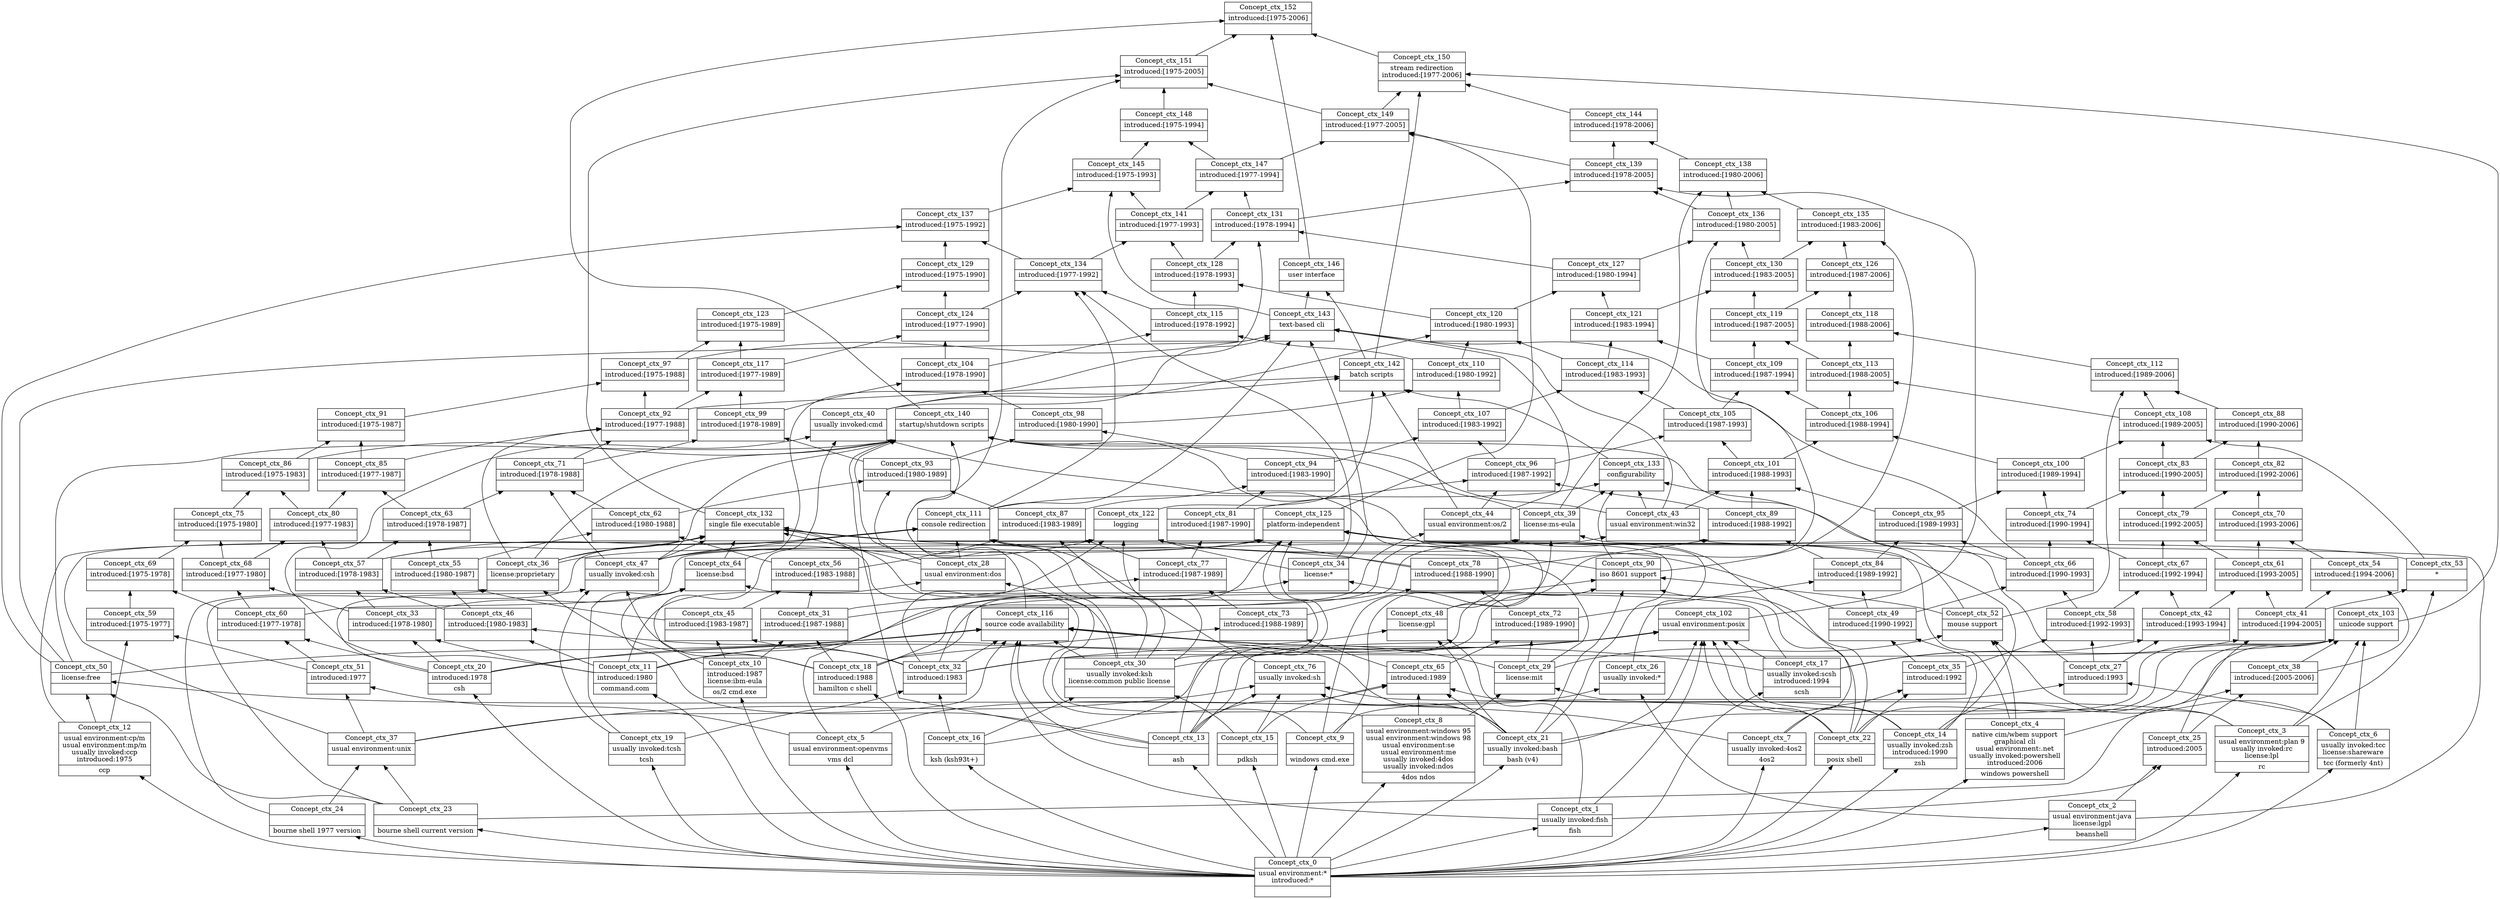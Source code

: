 digraph G { 
	rankdir=BT;
subgraph ctx { 
label="ctx";
1 [shape=record,label="{Concept_ctx_0|usual environment:*\nintroduced:*\n|}"];
2 [shape=record,label="{Concept_ctx_14|usually invoked:zsh\nintroduced:1990\n|zsh\n}"];
3 [shape=record,label="{Concept_ctx_4|native cim/wbem support\ngraphical cli\nusual environment:.net\nusually invoked:powershell\nintroduced:2006\n|windows powershell\n}"];
4 [shape=record,label="{Concept_ctx_1|usually invoked:fish\n|fish\n}"];
5 [shape=record,label="{Concept_ctx_17|usually invoked:scsh\nintroduced:1994\n|scsh\n}"];
6 [shape=record,label="{Concept_ctx_23||bourne shell current version\n}"];
7 [shape=record,label="{Concept_ctx_3|usual environment:plan 9\nusually invoked:rc\nlicense:lpl\n|rc\n}"];
8 [shape=record,label="{Concept_ctx_6|usually invoked:tcc\nlicense:shareware\n|tcc (formerly 4nt)\n}"];
9 [shape=record,label="{Concept_ctx_18|introduced:1988\n|hamilton c shell\n}"];
10 [shape=record,label="{Concept_ctx_7|usually invoked:4os2\n|4os2\n}"];
11 [shape=record,label="{Concept_ctx_12|usual environment:cp/m\nusual environment:mp/m\nusually invoked:ccp\nintroduced:1975\n|ccp\n}"];
12 [shape=record,label="{Concept_ctx_8|usual environment:windows 95\nusual environment:windows 98\nusual environment:se\nusual environment:me\nusually invoked:4dos\nusually invoked:ndos\n|4dos ndos\n}"];
13 [shape=record,label="{Concept_ctx_5|usual environment:openvms\n|vms dcl\n}"];
14 [shape=record,label="{Concept_ctx_2|usual environment:java\nlicense:lgpl\n|beanshell\n}"];
15 [shape=record,label="{Concept_ctx_21|usually invoked:bash\n|bash (v4)\n}"];
16 [shape=record,label="{Concept_ctx_19|usually invoked:tcsh\n|tcsh\n}"];
17 [shape=record,label="{Concept_ctx_16||ksh (ksh93t+)\n}"];
18 [shape=record,label="{Concept_ctx_15||pdksh\n}"];
19 [shape=record,label="{Concept_ctx_9||windows cmd.exe\n}"];
20 [shape=record,label="{Concept_ctx_11|introduced:1980\n|command.com\n}"];
21 [shape=record,label="{Concept_ctx_10|introduced:1987\nlicense:ibm-eula\n|os/2 cmd.exe\n}"];
22 [shape=record,label="{Concept_ctx_20|introduced:1978\n|csh\n}"];
23 [shape=record,label="{Concept_ctx_22||posix shell\n}"];
24 [shape=record,label="{Concept_ctx_24||bourne shell 1977 version\n}"];
25 [shape=record,label="{Concept_ctx_13||ash\n}"];
26 [shape=record,label="{Concept_ctx_37|usual environment:unix\n|}"];
27 [shape=record,label="{Concept_ctx_28|usual environment:dos\n|}"];
28 [shape=record,label="{Concept_ctx_30|usually invoked:ksh\nlicense:common public license\n|}"];
29 [shape=record,label="{Concept_ctx_26|usually invoked:*\n|}"];
30 [shape=record,label="{Concept_ctx_32|introduced:1983\n|}"];
31 [shape=record,label="{Concept_ctx_35|introduced:1992\n|}"];
32 [shape=record,label="{Concept_ctx_27|introduced:1993\n|}"];
33 [shape=record,label="{Concept_ctx_25|introduced:2005\n|}"];
34 [shape=record,label="{Concept_ctx_33|introduced:[1978-1980]\n|}"];
35 [shape=record,label="{Concept_ctx_31|introduced:[1987-1988]\n|}"];
36 [shape=record,label="{Concept_ctx_36|license:proprietary\n|}"];
37 [shape=record,label="{Concept_ctx_34|license:*\n|}"];
38 [shape=record,label="{Concept_ctx_29|license:mit\n|}"];
39 [shape=record,label="{Concept_ctx_43|usual environment:win32\n|}"];
40 [shape=record,label="{Concept_ctx_44|usual environment:os/2\n|}"];
41 [shape=record,label="{Concept_ctx_47|usually invoked:csh\n|}"];
42 [shape=record,label="{Concept_ctx_40|usually invoked:cmd\n|}"];
43 [shape=record,label="{Concept_ctx_51|introduced:1977\n|}"];
44 [shape=record,label="{Concept_ctx_46|introduced:[1980-1983]\n|}"];
45 [shape=record,label="{Concept_ctx_45|introduced:[1983-1987]\n|}"];
46 [shape=record,label="{Concept_ctx_49|introduced:[1990-1992]\n|}"];
47 [shape=record,label="{Concept_ctx_42|introduced:[1993-1994]\n|}"];
48 [shape=record,label="{Concept_ctx_41|introduced:[1994-2005]\n|}"];
49 [shape=record,label="{Concept_ctx_38|introduced:[2005-2006]\n|}"];
50 [shape=record,label="{Concept_ctx_50|license:free\n|}"];
51 [shape=record,label="{Concept_ctx_48|license:gpl\n|}"];
52 [shape=record,label="{Concept_ctx_39|license:ms-eula\n|}"];
53 [shape=record,label="{Concept_ctx_52|mouse support\n|}"];
54 [shape=record,label="{Concept_ctx_53|*\n|}"];
55 [shape=record,label="{Concept_ctx_59|introduced:[1975-1977]\n|}"];
56 [shape=record,label="{Concept_ctx_60|introduced:[1977-1978]\n|}"];
57 [shape=record,label="{Concept_ctx_58|introduced:[1992-1993]\n|}"];
58 [shape=record,label="{Concept_ctx_57|introduced:[1978-1983]\n|}"];
59 [shape=record,label="{Concept_ctx_55|introduced:[1980-1987]\n|}"];
60 [shape=record,label="{Concept_ctx_56|introduced:[1983-1988]\n|}"];
61 [shape=record,label="{Concept_ctx_54|introduced:[1994-2006]\n|}"];
62 [shape=record,label="{Concept_ctx_65|introduced:1989\n|}"];
63 [shape=record,label="{Concept_ctx_69|introduced:[1975-1978]\n|}"];
64 [shape=record,label="{Concept_ctx_68|introduced:[1977-1980]\n|}"];
65 [shape=record,label="{Concept_ctx_66|introduced:[1990-1993]\n|}"];
66 [shape=record,label="{Concept_ctx_67|introduced:[1992-1994]\n|}"];
67 [shape=record,label="{Concept_ctx_61|introduced:[1993-2005]\n|}"];
68 [shape=record,label="{Concept_ctx_63|introduced:[1978-1987]\n|}"];
69 [shape=record,label="{Concept_ctx_62|introduced:[1980-1988]\n|}"];
70 [shape=record,label="{Concept_ctx_64|license:bsd\n|}"];
71 [shape=record,label="{Concept_ctx_76|usually invoked:sh\n|}"];
72 [shape=record,label="{Concept_ctx_73|introduced:[1988-1989]\n|}"];
73 [shape=record,label="{Concept_ctx_72|introduced:[1989-1990]\n|}"];
74 [shape=record,label="{Concept_ctx_75|introduced:[1975-1980]\n|}"];
75 [shape=record,label="{Concept_ctx_74|introduced:[1990-1994]\n|}"];
76 [shape=record,label="{Concept_ctx_70|introduced:[1993-2006]\n|}"];
77 [shape=record,label="{Concept_ctx_71|introduced:[1978-1988]\n|}"];
78 [shape=record,label="{Concept_ctx_77|introduced:[1987-1989]\n|}"];
79 [shape=record,label="{Concept_ctx_78|introduced:[1988-1990]\n|}"];
80 [shape=record,label="{Concept_ctx_80|introduced:[1977-1983]\n|}"];
81 [shape=record,label="{Concept_ctx_79|introduced:[1992-2005]\n|}"];
82 [shape=record,label="{Concept_ctx_84|introduced:[1989-1992]\n|}"];
83 [shape=record,label="{Concept_ctx_81|introduced:[1987-1990]\n|}"];
84 [shape=record,label="{Concept_ctx_86|introduced:[1975-1983]\n|}"];
85 [shape=record,label="{Concept_ctx_85|introduced:[1977-1987]\n|}"];
86 [shape=record,label="{Concept_ctx_83|introduced:[1990-2005]\n|}"];
87 [shape=record,label="{Concept_ctx_82|introduced:[1992-2006]\n|}"];
88 [shape=record,label="{Concept_ctx_90|iso 8601 support\n|}"];
89 [shape=record,label="{Concept_ctx_87|introduced:[1983-1989]\n|}"];
90 [shape=record,label="{Concept_ctx_89|introduced:[1988-1992]\n|}"];
91 [shape=record,label="{Concept_ctx_91|introduced:[1975-1987]\n|}"];
92 [shape=record,label="{Concept_ctx_92|introduced:[1977-1988]\n|}"];
93 [shape=record,label="{Concept_ctx_88|introduced:[1990-2006]\n|}"];
94 [shape=record,label="{Concept_ctx_95|introduced:[1989-1993]\n|}"];
95 [shape=record,label="{Concept_ctx_93|introduced:[1980-1989]\n|}"];
96 [shape=record,label="{Concept_ctx_94|introduced:[1983-1990]\n|}"];
97 [shape=record,label="{Concept_ctx_96|introduced:[1987-1992]\n|}"];
98 [shape=record,label="{Concept_ctx_97|introduced:[1975-1988]\n|}"];
99 [shape=record,label="{Concept_ctx_103|unicode support\n|}"];
100 [shape=record,label="{Concept_ctx_102|usual environment:posix\n|}"];
101 [shape=record,label="{Concept_ctx_101|introduced:[1988-1993]\n|}"];
102 [shape=record,label="{Concept_ctx_100|introduced:[1989-1994]\n|}"];
103 [shape=record,label="{Concept_ctx_99|introduced:[1978-1989]\n|}"];
104 [shape=record,label="{Concept_ctx_98|introduced:[1980-1990]\n|}"];
105 [shape=record,label="{Concept_ctx_107|introduced:[1983-1992]\n|}"];
106 [shape=record,label="{Concept_ctx_105|introduced:[1987-1993]\n|}"];
107 [shape=record,label="{Concept_ctx_106|introduced:[1988-1994]\n|}"];
108 [shape=record,label="{Concept_ctx_104|introduced:[1978-1990]\n|}"];
109 [shape=record,label="{Concept_ctx_111|console redirection\n|}"];
110 [shape=record,label="{Concept_ctx_108|introduced:[1989-2005]\n|}"];
111 [shape=record,label="{Concept_ctx_110|introduced:[1980-1992]\n|}"];
112 [shape=record,label="{Concept_ctx_109|introduced:[1987-1994]\n|}"];
113 [shape=record,label="{Concept_ctx_116|source code availability\n|}"];
114 [shape=record,label="{Concept_ctx_117|introduced:[1977-1989]\n|}"];
115 [shape=record,label="{Concept_ctx_114|introduced:[1983-1993]\n|}"];
116 [shape=record,label="{Concept_ctx_113|introduced:[1988-2005]\n|}"];
117 [shape=record,label="{Concept_ctx_112|introduced:[1989-2006]\n|}"];
118 [shape=record,label="{Concept_ctx_115|introduced:[1978-1992]\n|}"];
119 [shape=record,label="{Concept_ctx_125|platform-independent\n|}"];
120 [shape=record,label="{Concept_ctx_122|logging\n|}"];
121 [shape=record,label="{Concept_ctx_123|introduced:[1975-1989]\n|}"];
122 [shape=record,label="{Concept_ctx_124|introduced:[1977-1990]\n|}"];
123 [shape=record,label="{Concept_ctx_120|introduced:[1980-1993]\n|}"];
124 [shape=record,label="{Concept_ctx_121|introduced:[1983-1994]\n|}"];
125 [shape=record,label="{Concept_ctx_119|introduced:[1987-2005]\n|}"];
126 [shape=record,label="{Concept_ctx_118|introduced:[1988-2006]\n|}"];
127 [shape=record,label="{Concept_ctx_129|introduced:[1975-1990]\n|}"];
128 [shape=record,label="{Concept_ctx_128|introduced:[1978-1993]\n|}"];
129 [shape=record,label="{Concept_ctx_127|introduced:[1980-1994]\n|}"];
130 [shape=record,label="{Concept_ctx_126|introduced:[1987-2006]\n|}"];
131 [shape=record,label="{Concept_ctx_133|configurability\n|}"];
132 [shape=record,label="{Concept_ctx_132|single file executable\n|}"];
133 [shape=record,label="{Concept_ctx_134|introduced:[1977-1992]\n|}"];
134 [shape=record,label="{Concept_ctx_130|introduced:[1983-2005]\n|}"];
135 [shape=record,label="{Concept_ctx_131|introduced:[1978-1994]\n|}"];
136 [shape=record,label="{Concept_ctx_137|introduced:[1975-1992]\n|}"];
137 [shape=record,label="{Concept_ctx_136|introduced:[1980-2005]\n|}"];
138 [shape=record,label="{Concept_ctx_135|introduced:[1983-2006]\n|}"];
139 [shape=record,label="{Concept_ctx_142|batch scripts\n|}"];
140 [shape=record,label="{Concept_ctx_140|startup/shutdown scripts\n|}"];
141 [shape=record,label="{Concept_ctx_143|text-based cli\n|}"];
142 [shape=record,label="{Concept_ctx_141|introduced:[1977-1993]\n|}"];
143 [shape=record,label="{Concept_ctx_139|introduced:[1978-2005]\n|}"];
144 [shape=record,label="{Concept_ctx_138|introduced:[1980-2006]\n|}"];
145 [shape=record,label="{Concept_ctx_146|user interface\n|}"];
146 [shape=record,label="{Concept_ctx_145|introduced:[1975-1993]\n|}"];
147 [shape=record,label="{Concept_ctx_147|introduced:[1977-1994]\n|}"];
148 [shape=record,label="{Concept_ctx_144|introduced:[1978-2006]\n|}"];
149 [shape=record,label="{Concept_ctx_148|introduced:[1975-1994]\n|}"];
150 [shape=record,label="{Concept_ctx_149|introduced:[1977-2005]\n|}"];
151 [shape=record,label="{Concept_ctx_150|stream redirection\nintroduced:[1977-2006]\n|}"];
152 [shape=record,label="{Concept_ctx_151|introduced:[1975-2005]\n|}"];
153 [shape=record,label="{Concept_ctx_152|introduced:[1975-2006]\n|}"];
	1 -> 2
	1 -> 3
	1 -> 4
	1 -> 5
	1 -> 6
	1 -> 7
	1 -> 8
	1 -> 9
	1 -> 10
	1 -> 11
	1 -> 12
	1 -> 13
	1 -> 14
	1 -> 15
	1 -> 16
	1 -> 17
	1 -> 18
	1 -> 19
	1 -> 20
	1 -> 21
	1 -> 22
	1 -> 23
	1 -> 24
	1 -> 25
	24 -> 26
	6 -> 26
	12 -> 27
	20 -> 27
	17 -> 28
	18 -> 28
	14 -> 29
	13 -> 29
	16 -> 30
	17 -> 30
	10 -> 31
	23 -> 31
	19 -> 32
	8 -> 32
	14 -> 33
	4 -> 33
	22 -> 34
	20 -> 34
	9 -> 35
	21 -> 35
	24 -> 36
	9 -> 36
	13 -> 37
	23 -> 37
	12 -> 38
	2 -> 38
	32 -> 39
	9 -> 39
	10 -> 40
	35 -> 40
	22 -> 41
	9 -> 41
	16 -> 41
	19 -> 42
	20 -> 42
	21 -> 42
	26 -> 43
	13 -> 43
	30 -> 44
	20 -> 44
	30 -> 45
	21 -> 45
	31 -> 46
	2 -> 46
	32 -> 47
	5 -> 47
	33 -> 48
	5 -> 48
	33 -> 49
	3 -> 49
	6 -> 50
	10 -> 50
	11 -> 50
	4 -> 51
	20 -> 51
	15 -> 51
	3 -> 52
	19 -> 52
	20 -> 52
	3 -> 53
	8 -> 53
	38 -> 53
	48 -> 54
	7 -> 54
	43 -> 55
	11 -> 55
	43 -> 56
	22 -> 56
	31 -> 57
	32 -> 57
	44 -> 58
	34 -> 58
	44 -> 59
	45 -> 59
	45 -> 60
	35 -> 60
	49 -> 61
	48 -> 61
	12 -> 62
	7 -> 62
	18 -> 62
	15 -> 62
	25 -> 62
	56 -> 63
	55 -> 63
	56 -> 64
	34 -> 64
	46 -> 65
	57 -> 65
	47 -> 66
	57 -> 66
	47 -> 67
	48 -> 67
	59 -> 68
	58 -> 68
	59 -> 69
	60 -> 69
	34 -> 70
	5 -> 70
	16 -> 70
	25 -> 70
	26 -> 71
	18 -> 71
	15 -> 71
	25 -> 71
	23 -> 71
	62 -> 72
	9 -> 72
	62 -> 73
	38 -> 73
	63 -> 74
	64 -> 74
	66 -> 75
	65 -> 75
	67 -> 76
	61 -> 76
	41 -> 77
	69 -> 77
	68 -> 77
	72 -> 78
	35 -> 78
	72 -> 79
	73 -> 79
	64 -> 80
	58 -> 80
	66 -> 81
	67 -> 81
	46 -> 82
	73 -> 82
	79 -> 83
	78 -> 83
	74 -> 84
	80 -> 84
	68 -> 85
	80 -> 85
	81 -> 86
	75 -> 86
	76 -> 87
	81 -> 87
	9 -> 88
	17 -> 88
	15 -> 88
	25 -> 88
	53 -> 88
	23 -> 88
	28 -> 89
	60 -> 89
	78 -> 89
	79 -> 90
	82 -> 90
	84 -> 91
	85 -> 91
	36 -> 92
	77 -> 92
	85 -> 92
	86 -> 93
	87 -> 93
	65 -> 94
	82 -> 94
	89 -> 95
	69 -> 95
	27 -> 95
	89 -> 96
	83 -> 96
	90 -> 97
	83 -> 97
	40 -> 97
	91 -> 98
	92 -> 98
	6 -> 99
	7 -> 99
	2 -> 99
	30 -> 99
	49 -> 99
	8 -> 99
	23 -> 99
	15 -> 99
	22 -> 100
	4 -> 100
	5 -> 100
	7 -> 100
	2 -> 100
	25 -> 100
	30 -> 100
	23 -> 100
	15 -> 100
	28 -> 100
	90 -> 101
	39 -> 101
	94 -> 101
	75 -> 102
	94 -> 102
	95 -> 103
	77 -> 103
	95 -> 104
	96 -> 104
	97 -> 105
	96 -> 105
	97 -> 106
	101 -> 106
	102 -> 107
	101 -> 107
	103 -> 108
	104 -> 108
	36 -> 109
	27 -> 109
	41 -> 109
	71 -> 109
	28 -> 109
	58 -> 109
	38 -> 109
	86 -> 110
	102 -> 110
	54 -> 110
	105 -> 111
	104 -> 111
	106 -> 112
	107 -> 112
	22 -> 113
	4 -> 113
	5 -> 113
	25 -> 113
	30 -> 113
	50 -> 113
	26 -> 113
	15 -> 113
	28 -> 113
	38 -> 113
	103 -> 114
	92 -> 114
	106 -> 115
	105 -> 115
	110 -> 116
	107 -> 116
	53 -> 117
	93 -> 117
	110 -> 117
	108 -> 118
	111 -> 118
	56 -> 119
	36 -> 119
	2 -> 119
	25 -> 119
	41 -> 119
	30 -> 119
	54 -> 119
	15 -> 119
	28 -> 119
	29 -> 119
	6 -> 120
	88 -> 120
	41 -> 120
	30 -> 120
	28 -> 120
	46 -> 120
	37 -> 120
	98 -> 121
	114 -> 121
	114 -> 122
	108 -> 122
	115 -> 123
	42 -> 123
	111 -> 123
	115 -> 124
	112 -> 124
	116 -> 125
	112 -> 125
	116 -> 126
	117 -> 126
	122 -> 127
	121 -> 127
	123 -> 128
	118 -> 128
	123 -> 129
	124 -> 129
	125 -> 130
	126 -> 130
	65 -> 131
	109 -> 131
	88 -> 131
	52 -> 131
	39 -> 131
	36 -> 132
	70 -> 132
	14 -> 132
	27 -> 132
	19 -> 132
	41 -> 132
	26 -> 132
	11 -> 132
	28 -> 132
	79 -> 132
	58 -> 132
	122 -> 133
	109 -> 133
	118 -> 133
	37 -> 133
	125 -> 134
	124 -> 134
	128 -> 135
	129 -> 135
	70 -> 135
	127 -> 136
	50 -> 136
	133 -> 136
	129 -> 137
	134 -> 137
	51 -> 137
	130 -> 138
	134 -> 138
	88 -> 138
	92 -> 139
	42 -> 139
	131 -> 139
	40 -> 139
	120 -> 139
	36 -> 140
	50 -> 140
	53 -> 140
	52 -> 140
	84 -> 140
	27 -> 140
	25 -> 140
	41 -> 140
	39 -> 140
	28 -> 140
	51 -> 140
	65 -> 141
	42 -> 141
	50 -> 141
	109 -> 141
	39 -> 141
	98 -> 141
	40 -> 141
	37 -> 141
	128 -> 142
	133 -> 142
	100 -> 143
	135 -> 143
	137 -> 143
	138 -> 144
	137 -> 144
	52 -> 144
	139 -> 145
	141 -> 145
	142 -> 146
	136 -> 146
	141 -> 146
	142 -> 147
	135 -> 147
	144 -> 148
	143 -> 148
	146 -> 149
	147 -> 149
	119 -> 150
	143 -> 150
	147 -> 150
	139 -> 151
	150 -> 151
	148 -> 151
	99 -> 151
	149 -> 152
	150 -> 152
	113 -> 152
	132 -> 152
	145 -> 153
	152 -> 153
	140 -> 153
	151 -> 153
}
}
